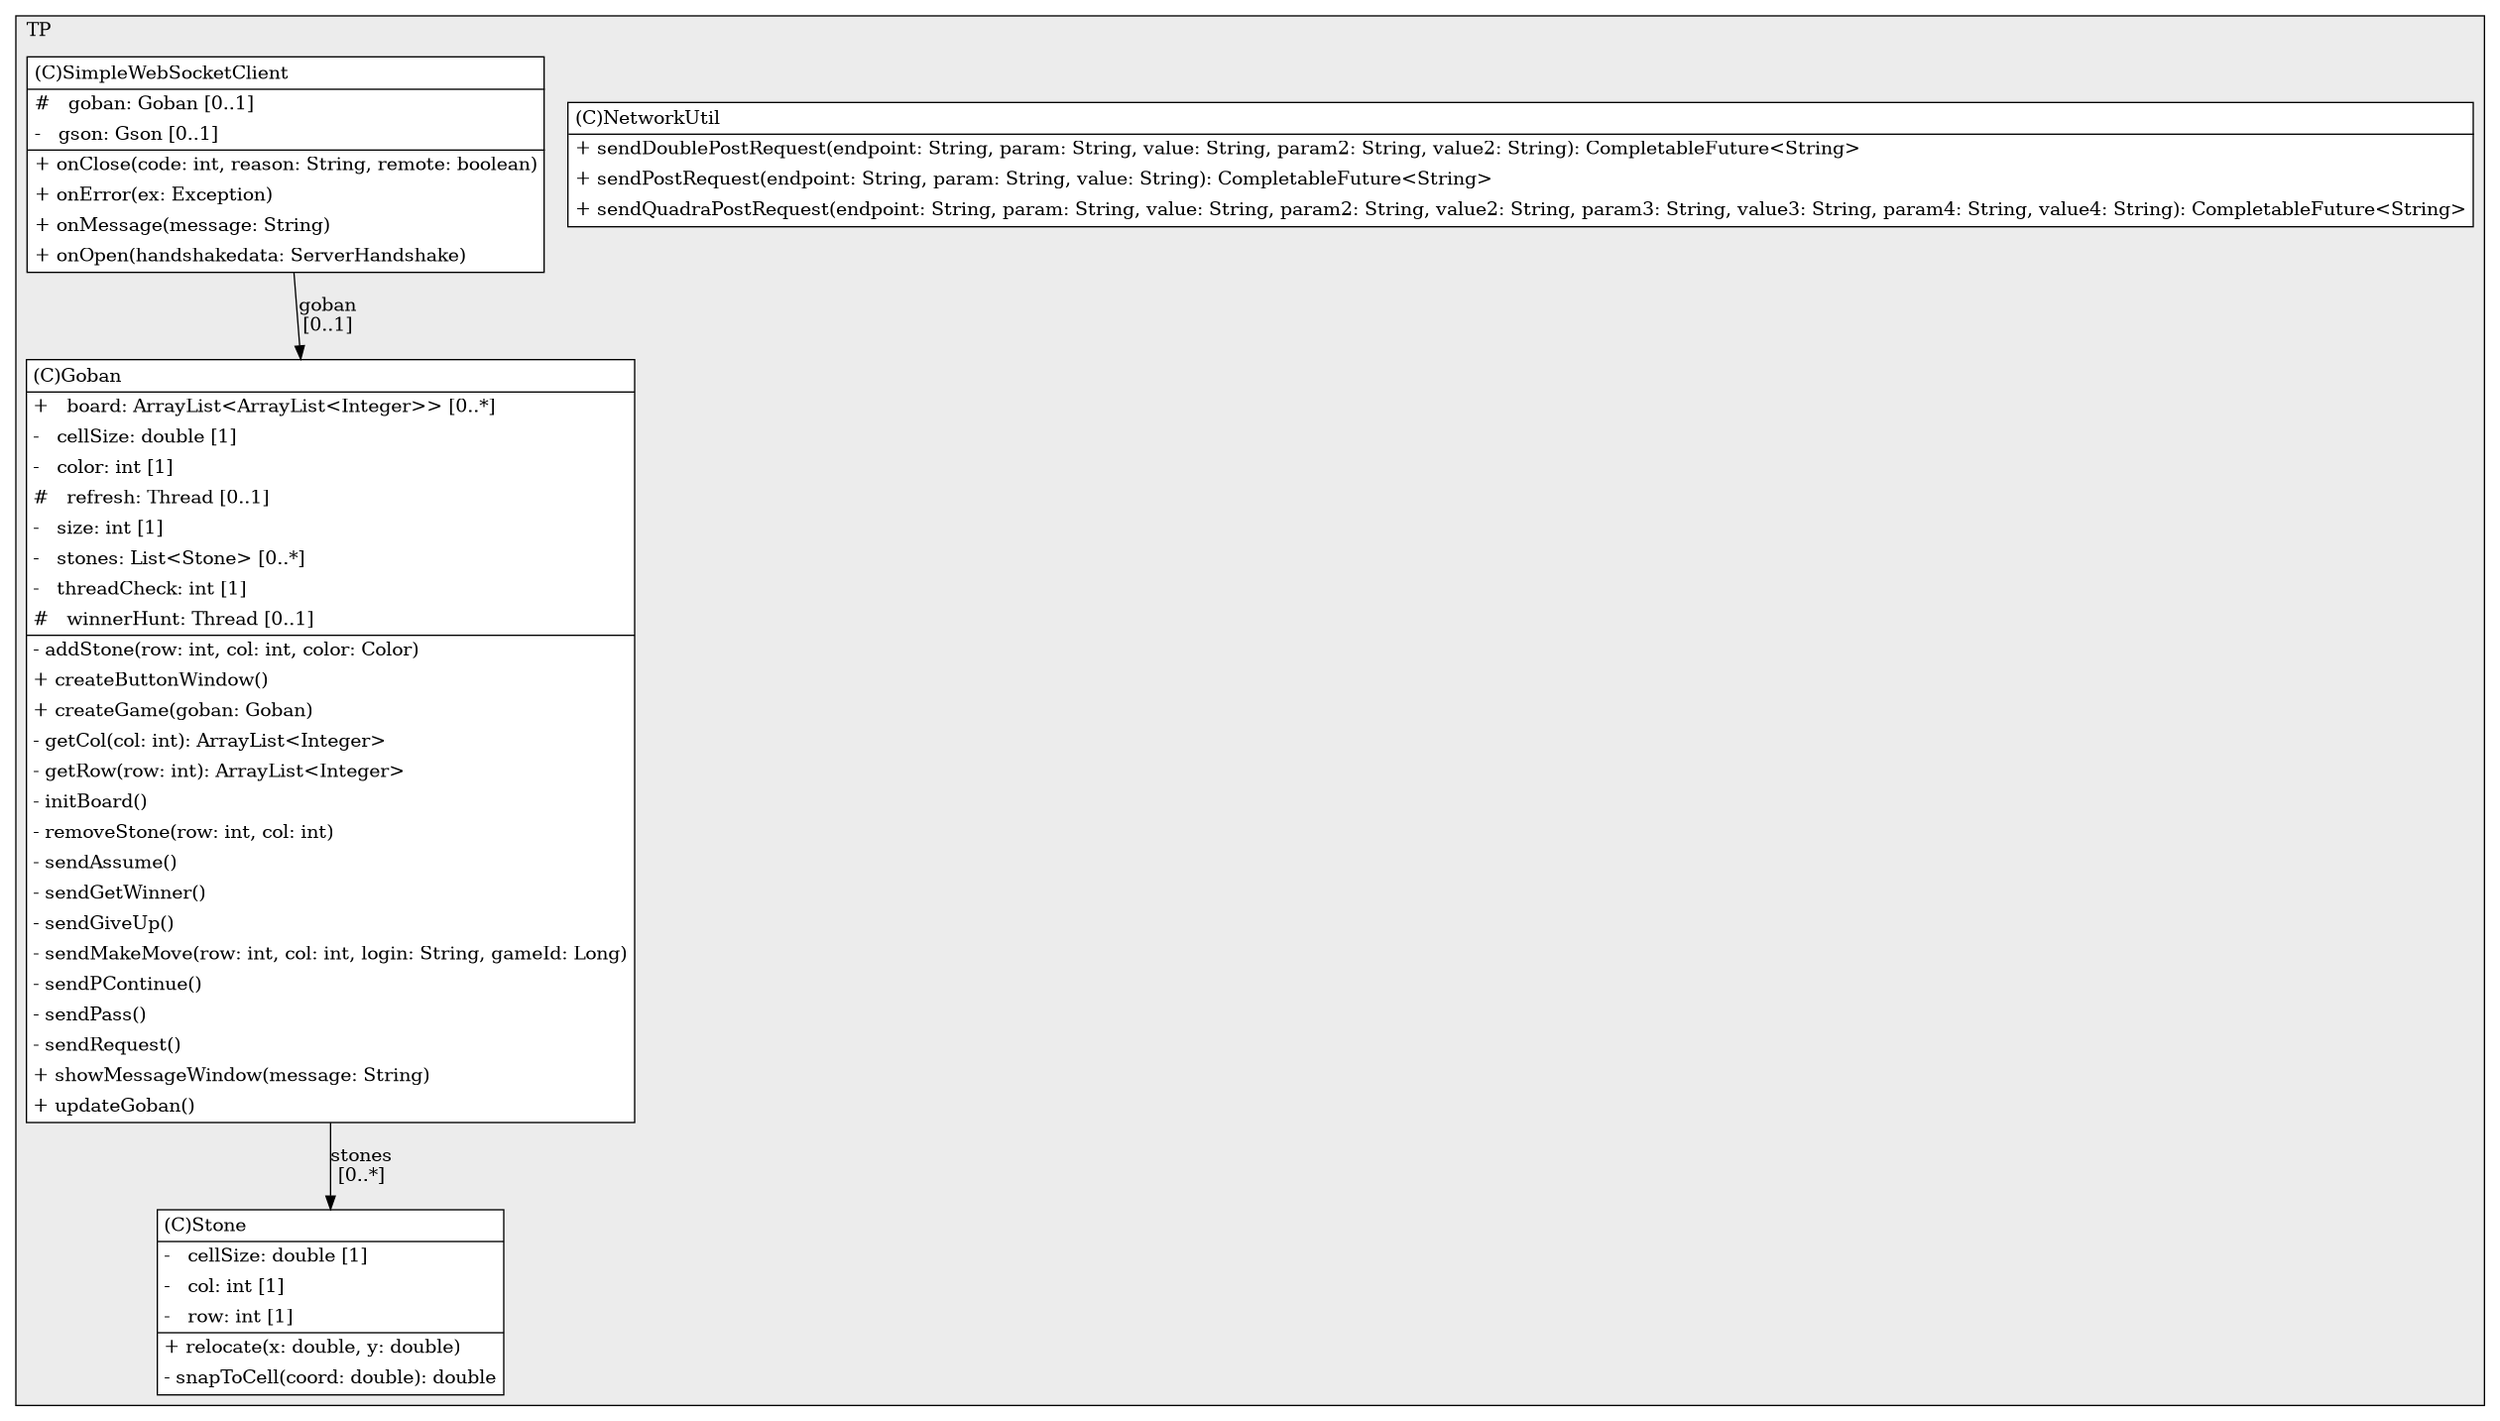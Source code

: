 @startuml

/' diagram meta data start
config=StructureConfiguration;
{
  "projectClassification": {
    "searchMode": "OpenProject", // OpenProject, AllProjects
    "includedProjects": "",
    "pathEndKeywords": "*.impl",
    "isClientPath": "",
    "isClientName": "",
    "isTestPath": "",
    "isTestName": "",
    "isMappingPath": "",
    "isMappingName": "",
    "isDataAccessPath": "",
    "isDataAccessName": "",
    "isDataStructurePath": "",
    "isDataStructureName": "",
    "isInterfaceStructuresPath": "",
    "isInterfaceStructuresName": "",
    "isEntryPointPath": "",
    "isEntryPointName": "",
    "treatFinalFieldsAsMandatory": false
  },
  "graphRestriction": {
    "classPackageExcludeFilter": "",
    "classPackageIncludeFilter": "",
    "classNameExcludeFilter": "",
    "classNameIncludeFilter": "",
    "methodNameExcludeFilter": "",
    "methodNameIncludeFilter": "",
    "removeByInheritance": "", // inheritance/annotation based filtering is done in a second step
    "removeByAnnotation": "",
    "removeByClassPackage": "", // cleanup the graph after inheritance/annotation based filtering is done
    "removeByClassName": "",
    "cutMappings": false,
    "cutEnum": true,
    "cutTests": true,
    "cutClient": true,
    "cutDataAccess": false,
    "cutInterfaceStructures": false,
    "cutDataStructures": false,
    "cutGetterAndSetter": true,
    "cutConstructors": true
  },
  "graphTraversal": {
    "forwardDepth": 3,
    "backwardDepth": 3,
    "classPackageExcludeFilter": "",
    "classPackageIncludeFilter": "",
    "classNameExcludeFilter": "",
    "classNameIncludeFilter": "",
    "methodNameExcludeFilter": "",
    "methodNameIncludeFilter": "",
    "hideMappings": false,
    "hideDataStructures": false,
    "hidePrivateMethods": true,
    "hideInterfaceCalls": true, // indirection: implementation -> interface (is hidden) -> implementation
    "onlyShowApplicationEntryPoints": false, // root node is included
    "useMethodCallsForStructureDiagram": "ForwardOnly" // ForwardOnly, BothDirections, No
  },
  "details": {
    "aggregation": "GroupByClass", // ByClass, GroupByClass, None
    "showClassGenericTypes": true,
    "showMethods": true,
    "showMethodParameterNames": true,
    "showMethodParameterTypes": true,
    "showMethodReturnType": true,
    "showPackageLevels": 2,
    "showDetailedClassStructure": true
  },
  "rootClass": "com.TP.Goban",
  "extensionCallbackMethod": "" // qualified.class.name#methodName - signature: public static String method(String)
}
diagram meta data end '/



digraph g {
    rankdir="TB"
    splines=polyline
    

'nodes 
subgraph cluster_2684 { 
   	label=TP
	labeljust=l
	fillcolor="#ececec"
	style=filled
   
   Goban1354876407[
	label=<<TABLE BORDER="1" CELLBORDER="0" CELLPADDING="4" CELLSPACING="0">
<TR><TD ALIGN="LEFT" >(C)Goban</TD></TR>
<HR/>
<TR><TD ALIGN="LEFT" >+   board: ArrayList&lt;ArrayList&lt;Integer&gt;&gt; [0..*]</TD></TR>
<TR><TD ALIGN="LEFT" >-   cellSize: double [1]</TD></TR>
<TR><TD ALIGN="LEFT" >-   color: int [1]</TD></TR>
<TR><TD ALIGN="LEFT" >#   refresh: Thread [0..1]</TD></TR>
<TR><TD ALIGN="LEFT" >-   size: int [1]</TD></TR>
<TR><TD ALIGN="LEFT" >-   stones: List&lt;Stone&gt; [0..*]</TD></TR>
<TR><TD ALIGN="LEFT" >-   threadCheck: int [1]</TD></TR>
<TR><TD ALIGN="LEFT" >#   winnerHunt: Thread [0..1]</TD></TR>
<HR/>
<TR><TD ALIGN="LEFT" >- addStone(row: int, col: int, color: Color)</TD></TR>
<TR><TD ALIGN="LEFT" >+ createButtonWindow()</TD></TR>
<TR><TD ALIGN="LEFT" >+ createGame(goban: Goban)</TD></TR>
<TR><TD ALIGN="LEFT" >- getCol(col: int): ArrayList&lt;Integer&gt;</TD></TR>
<TR><TD ALIGN="LEFT" >- getRow(row: int): ArrayList&lt;Integer&gt;</TD></TR>
<TR><TD ALIGN="LEFT" >- initBoard()</TD></TR>
<TR><TD ALIGN="LEFT" >- removeStone(row: int, col: int)</TD></TR>
<TR><TD ALIGN="LEFT" >- sendAssume()</TD></TR>
<TR><TD ALIGN="LEFT" >- sendGetWinner()</TD></TR>
<TR><TD ALIGN="LEFT" >- sendGiveUp()</TD></TR>
<TR><TD ALIGN="LEFT" >- sendMakeMove(row: int, col: int, login: String, gameId: Long)</TD></TR>
<TR><TD ALIGN="LEFT" >- sendPContinue()</TD></TR>
<TR><TD ALIGN="LEFT" >- sendPass()</TD></TR>
<TR><TD ALIGN="LEFT" >- sendRequest()</TD></TR>
<TR><TD ALIGN="LEFT" >+ showMessageWindow(message: String)</TD></TR>
<TR><TD ALIGN="LEFT" >+ updateGoban()</TD></TR>
</TABLE>>
	style=filled
	margin=0
	shape=plaintext
	fillcolor="#FFFFFF"
];

NetworkUtil1354876407[
	label=<<TABLE BORDER="1" CELLBORDER="0" CELLPADDING="4" CELLSPACING="0">
<TR><TD ALIGN="LEFT" >(C)NetworkUtil</TD></TR>
<HR/>
<TR><TD ALIGN="LEFT" >+ sendDoublePostRequest(endpoint: String, param: String, value: String, param2: String, value2: String): CompletableFuture&lt;String&gt;</TD></TR>
<TR><TD ALIGN="LEFT" >+ sendPostRequest(endpoint: String, param: String, value: String): CompletableFuture&lt;String&gt;</TD></TR>
<TR><TD ALIGN="LEFT" >+ sendQuadraPostRequest(endpoint: String, param: String, value: String, param2: String, value2: String, param3: String, value3: String, param4: String, value4: String): CompletableFuture&lt;String&gt;</TD></TR>
</TABLE>>
	style=filled
	margin=0
	shape=plaintext
	fillcolor="#FFFFFF"
];

SimpleWebSocketClient1354876407[
	label=<<TABLE BORDER="1" CELLBORDER="0" CELLPADDING="4" CELLSPACING="0">
<TR><TD ALIGN="LEFT" >(C)SimpleWebSocketClient</TD></TR>
<HR/>
<TR><TD ALIGN="LEFT" >#   goban: Goban [0..1]</TD></TR>
<TR><TD ALIGN="LEFT" >-   gson: Gson [0..1]</TD></TR>
<HR/>
<TR><TD ALIGN="LEFT" >+ onClose(code: int, reason: String, remote: boolean)</TD></TR>
<TR><TD ALIGN="LEFT" >+ onError(ex: Exception)</TD></TR>
<TR><TD ALIGN="LEFT" >+ onMessage(message: String)</TD></TR>
<TR><TD ALIGN="LEFT" >+ onOpen(handshakedata: ServerHandshake)</TD></TR>
</TABLE>>
	style=filled
	margin=0
	shape=plaintext
	fillcolor="#FFFFFF"
];

Stone1354876407[
	label=<<TABLE BORDER="1" CELLBORDER="0" CELLPADDING="4" CELLSPACING="0">
<TR><TD ALIGN="LEFT" >(C)Stone</TD></TR>
<HR/>
<TR><TD ALIGN="LEFT" >-   cellSize: double [1]</TD></TR>
<TR><TD ALIGN="LEFT" >-   col: int [1]</TD></TR>
<TR><TD ALIGN="LEFT" >-   row: int [1]</TD></TR>
<HR/>
<TR><TD ALIGN="LEFT" >+ relocate(x: double, y: double)</TD></TR>
<TR><TD ALIGN="LEFT" >- snapToCell(coord: double): double</TD></TR>
</TABLE>>
	style=filled
	margin=0
	shape=plaintext
	fillcolor="#FFFFFF"
];
} 

'edges    
Goban1354876407 -> Stone1354876407[label="stones
[0..*]"];
SimpleWebSocketClient1354876407 -> Goban1354876407[label="goban
[0..1]"];
    
}
@enduml